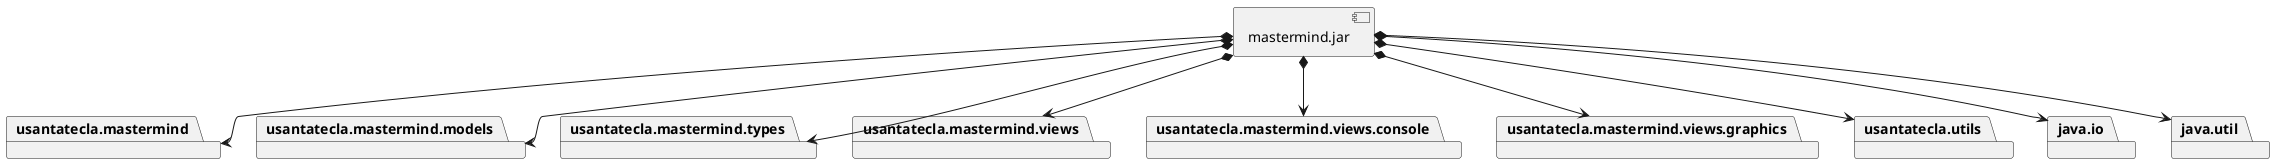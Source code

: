 @startuml desarrollo_implementacion
package "  "  as usantatecla.mastermind {
}
package "  "  as usantatecla.mastermind.models {
}
package "  "  as usantatecla.mastermind.types {
}
package "  "  as usantatecla.mastermind.views {
}
package "  "  as usantatecla.mastermind.views.console {
}
package "  "  as usantatecla.mastermind.views.graphics {
}
package "  "  as usantatecla.utils {
}
package "  "  as java.io {
}
package "  "  as java.util {
}

[mastermind.jar] as jar

jar *--> usantatecla.mastermind
jar *--> usantatecla.mastermind.models
jar *--> usantatecla.mastermind.types
jar *--> usantatecla.mastermind.views
jar *--> usantatecla.mastermind.views.console
jar *--> usantatecla.mastermind.views.graphics
jar *--> usantatecla.utils
jar *--> java.io
jar *--> java.util
@enduml

@startuml despliegue_fisica
node node #DDDDDD [
<b>Personal Computer</b>
----
]

[ mastermind.jar ] as component

node *--> component
@enduml
